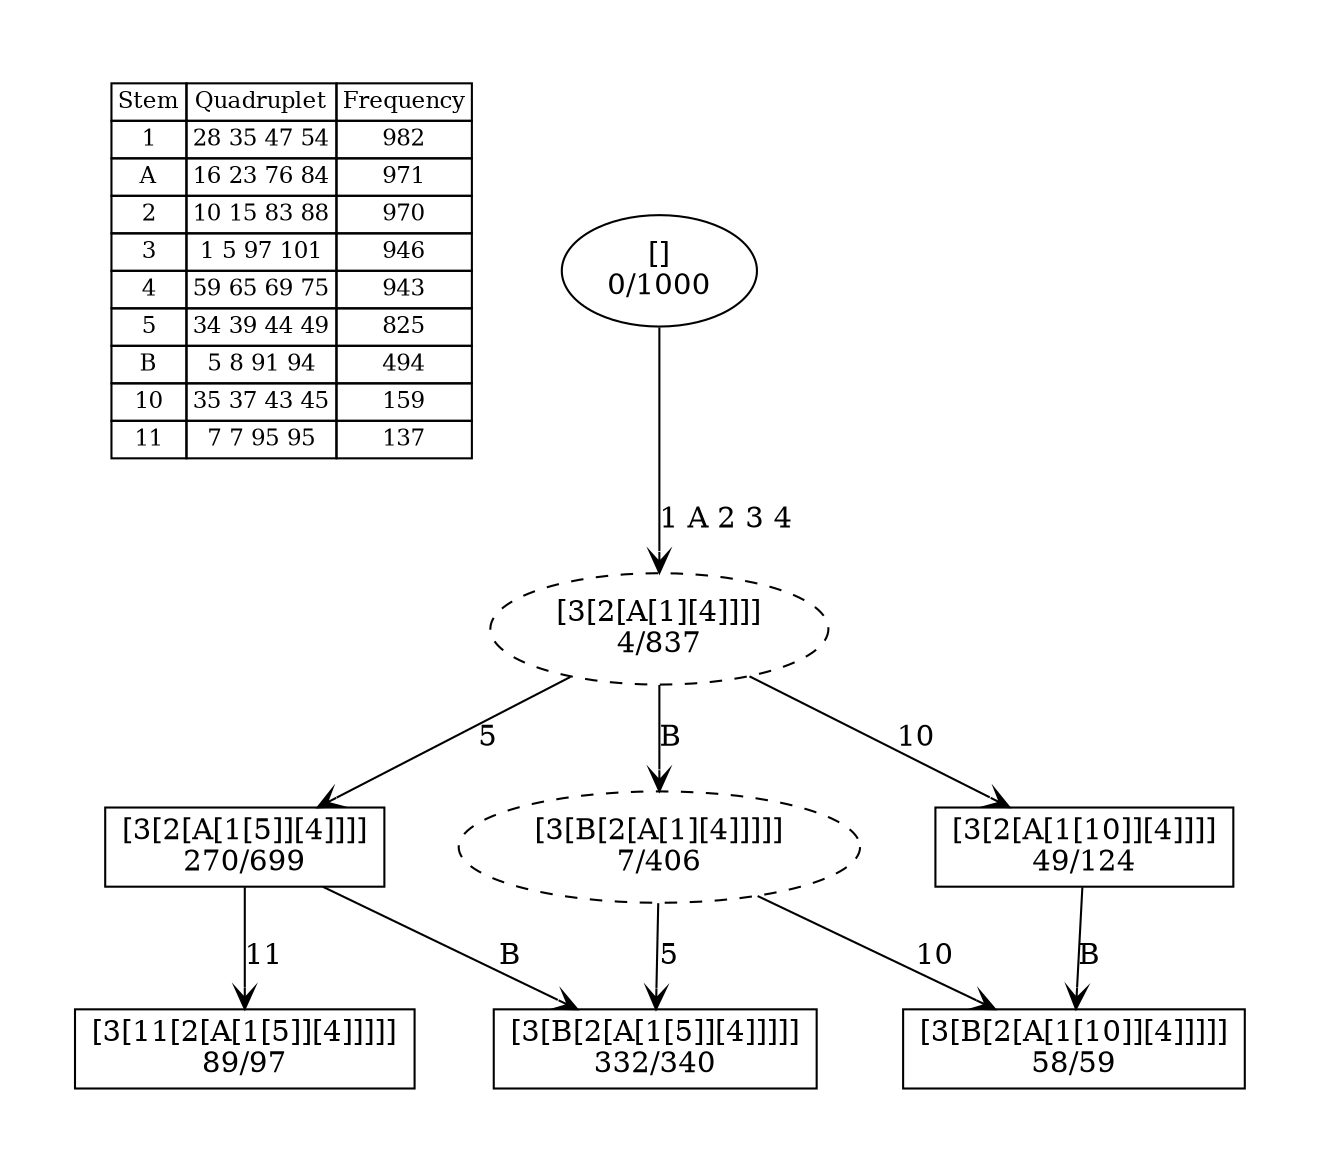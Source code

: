 digraph G {
	pad = 0.5;
	nodesep = 0.5;
"legend" [label = < <table border="0" cellborder="1" cellspacing="0"><tr><td>Stem</td><td>Quadruplet</td><td>Frequency</td></tr>
<tr><td>1</td><td>28 35 47 54</td><td>982</td></tr>
<tr><td>A</td><td>16 23 76 84</td><td>971</td></tr>
<tr><td>2</td><td>10 15 83 88</td><td>970</td></tr>
<tr><td>3</td><td>1 5 97 101</td><td>946</td></tr>
<tr><td>4</td><td>59 65 69 75</td><td>943</td></tr>
<tr><td>5</td><td>34 39 44 49</td><td>825</td></tr>
<tr><td>B</td><td>5 8 91 94</td><td>494</td></tr>
<tr><td>10</td><td>35 37 43 45</td><td>159</td></tr>
<tr><td>11</td><td>7 7 95 95</td><td>137</td></tr>
</table>>, shape = plaintext, fontsize=11];
"1 A 2 3 4 5 B " [shape = box];
"1 A 2 3 4 5 " [shape = box];
"1 A 2 3 4 5 11 " [shape = box];
"1 A 2 3 4 B 10 " [shape = box];
"1 A 2 3 4 10 " [shape = box];
"1 A 2 3 4 B " [style = dashed];
"1 A 2 3 4 " [style = dashed];
"1 A 2 3 4 5 B " [label = "[3[B[2[A[1[5]][4]]]]]\n332/340"];
"1 A 2 3 4 5 " [label = "[3[2[A[1[5]][4]]]]\n270/699"];
"1 A 2 3 4 5 11 " [label = "[3[11[2[A[1[5]][4]]]]]\n89/97"];
"1 A 2 3 4 B 10 " [label = "[3[B[2[A[1[10]][4]]]]]\n58/59"];
"1 A 2 3 4 10 " [label = "[3[2[A[1[10]][4]]]]\n49/124"];
"1 A 2 3 4 B " [label = "[3[B[2[A[1][4]]]]]\n7/406"];
"1 A 2 3 4 " [label = "[3[2[A[1][4]]]]\n4/837"];
"" [label = "[]\n0/1000"];
"1 A 2 3 4 5 " -> "1 A 2 3 4 5 B " [label = "B ", arrowhead = vee];
"1 A 2 3 4 5 " -> "1 A 2 3 4 5 11 " [label = "11 ", arrowhead = vee];
"1 A 2 3 4 10 " -> "1 A 2 3 4 B 10 " [label = "B ", arrowhead = vee];
"1 A 2 3 4 B " -> "1 A 2 3 4 5 B " [label = "5 ", arrowhead = vee];
"1 A 2 3 4 B " -> "1 A 2 3 4 B 10 " [label = "10 ", arrowhead = vee];
"1 A 2 3 4 " -> "1 A 2 3 4 10 " [label = "10 ", arrowhead = vee];
"1 A 2 3 4 " -> "1 A 2 3 4 B " [label = "B ", arrowhead = vee];
"1 A 2 3 4 " -> "1 A 2 3 4 5 " [label = "5 ", arrowhead = vee];
"" -> "1 A 2 3 4 " [label = "1 A 2 3 4 ", arrowhead = vee];
}